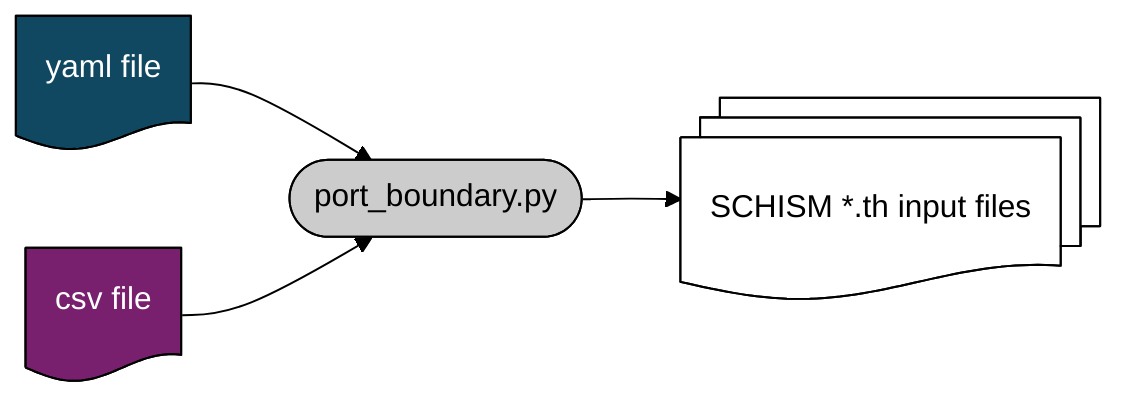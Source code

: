 ---
config:
  look: classic
  theme: base
---
%%{
    init: {
        'theme': 'base',
        'themeVariables': {
        'primaryColor': '#fff',
        'primaryTextColor': '#000',
        'primaryBorderColor': '#000',
        'lineColor': '#000',
        'secondaryColor': '#d1d1d1',
        'tertiaryColor': '#fff'
        }
    }
}%%

flowchart LR
    

    yaml@{ shape: doc, label: "yaml file"}
    csv@{ shape: doc, label: "csv file"}
    
    port_bc(["port_boundary.py"])

    yaml --> port_bc
    csv --> port_bc

    port_bc --> sch_out@{ shape: docs, label: "SCHISM *.th input files"}

    %% click hgrid "https://cadwrdeltamodeling.github.io/BayDeltaSCHISM/topics/mesh.html#"

    style yaml fill:#104862, color:#FFFFFF
    style csv fill:#78206E, color:#FFFFFF
    style port_bc fill:#cccccc

%% dms_mermaid\diagrams> mmdc -i .\port_boundary.mmd -o ../docsrc/svg/port_boundary.svg
%% dms_mermaid\diagrams> mmdc -i .\port_boundary.mmd -o ../docsrc/img/port_boundary.png -b transparent